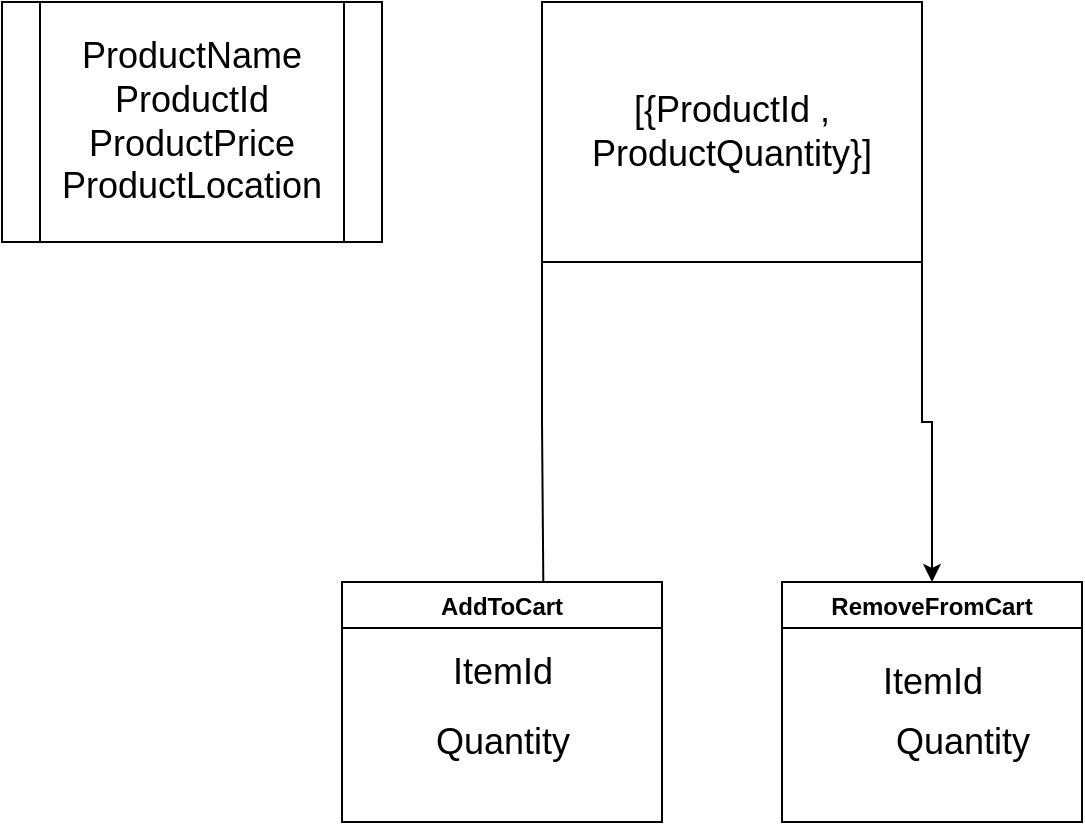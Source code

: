 <mxfile version="15.5.8" type="device"><diagram id="ykwFdMSp_jCDf5QSrbNe" name="Page-1"><mxGraphModel dx="1248" dy="699" grid="1" gridSize="10" guides="1" tooltips="1" connect="1" arrows="1" fold="1" page="1" pageScale="1" pageWidth="827" pageHeight="1169" math="0" shadow="0"><root><mxCell id="0"/><mxCell id="1" parent="0"/><mxCell id="7XXPGoBCdWzEq9yOP6DC-3" style="edgeStyle=orthogonalEdgeStyle;rounded=0;orthogonalLoop=1;jettySize=auto;html=1;exitX=0;exitY=1;exitDx=0;exitDy=0;entryX=0.63;entryY=0.15;entryDx=0;entryDy=0;entryPerimeter=0;" edge="1" parent="1" source="7XXPGoBCdWzEq9yOP6DC-1" target="7XXPGoBCdWzEq9yOP6DC-2"><mxGeometry relative="1" as="geometry"/></mxCell><mxCell id="7XXPGoBCdWzEq9yOP6DC-5" style="edgeStyle=orthogonalEdgeStyle;rounded=0;orthogonalLoop=1;jettySize=auto;html=1;exitX=1;exitY=1;exitDx=0;exitDy=0;" edge="1" parent="1" source="7XXPGoBCdWzEq9yOP6DC-1" target="7XXPGoBCdWzEq9yOP6DC-4"><mxGeometry relative="1" as="geometry"/></mxCell><mxCell id="7XXPGoBCdWzEq9yOP6DC-1" value="&lt;font style=&quot;font-size: 18px&quot;&gt;[{ProductId ,&lt;br&gt;ProductQuantity}]&lt;br&gt;&lt;/font&gt;" style="rounded=0;whiteSpace=wrap;html=1;" vertex="1" parent="1"><mxGeometry x="450" y="120" width="190" height="130" as="geometry"/></mxCell><mxCell id="7XXPGoBCdWzEq9yOP6DC-2" value="AddToCart" style="swimlane;" vertex="1" parent="1"><mxGeometry x="350" y="410" width="160" height="120" as="geometry"/></mxCell><mxCell id="7XXPGoBCdWzEq9yOP6DC-7" value="ItemId" style="text;html=1;align=center;verticalAlign=middle;resizable=0;points=[];autosize=1;strokeColor=none;fillColor=none;fontSize=18;" vertex="1" parent="7XXPGoBCdWzEq9yOP6DC-2"><mxGeometry x="45" y="30" width="70" height="30" as="geometry"/></mxCell><mxCell id="7XXPGoBCdWzEq9yOP6DC-4" value="RemoveFromCart" style="swimlane;startSize=23;" vertex="1" parent="1"><mxGeometry x="570" y="410" width="150" height="120" as="geometry"/></mxCell><mxCell id="7XXPGoBCdWzEq9yOP6DC-8" value="ItemId" style="text;html=1;align=center;verticalAlign=middle;resizable=0;points=[];autosize=1;strokeColor=none;fillColor=none;fontSize=18;" vertex="1" parent="7XXPGoBCdWzEq9yOP6DC-4"><mxGeometry x="40" y="35" width="70" height="30" as="geometry"/></mxCell><mxCell id="7XXPGoBCdWzEq9yOP6DC-9" value="Quantity" style="text;html=1;align=center;verticalAlign=middle;resizable=0;points=[];autosize=1;strokeColor=none;fillColor=none;fontSize=18;" vertex="1" parent="7XXPGoBCdWzEq9yOP6DC-4"><mxGeometry x="50" y="65" width="80" height="30" as="geometry"/></mxCell><mxCell id="7XXPGoBCdWzEq9yOP6DC-14" value="Quantity" style="text;html=1;align=center;verticalAlign=middle;resizable=0;points=[];autosize=1;strokeColor=none;fillColor=none;fontSize=18;" vertex="1" parent="1"><mxGeometry x="390" y="475" width="80" height="30" as="geometry"/></mxCell><mxCell id="7XXPGoBCdWzEq9yOP6DC-15" value="ProductName&lt;br&gt;ProductId&lt;br&gt;ProductPrice&lt;br&gt;ProductLocation" style="shape=process;whiteSpace=wrap;html=1;backgroundOutline=1;fontSize=18;" vertex="1" parent="1"><mxGeometry x="180" y="120" width="190" height="120" as="geometry"/></mxCell></root></mxGraphModel></diagram></mxfile>